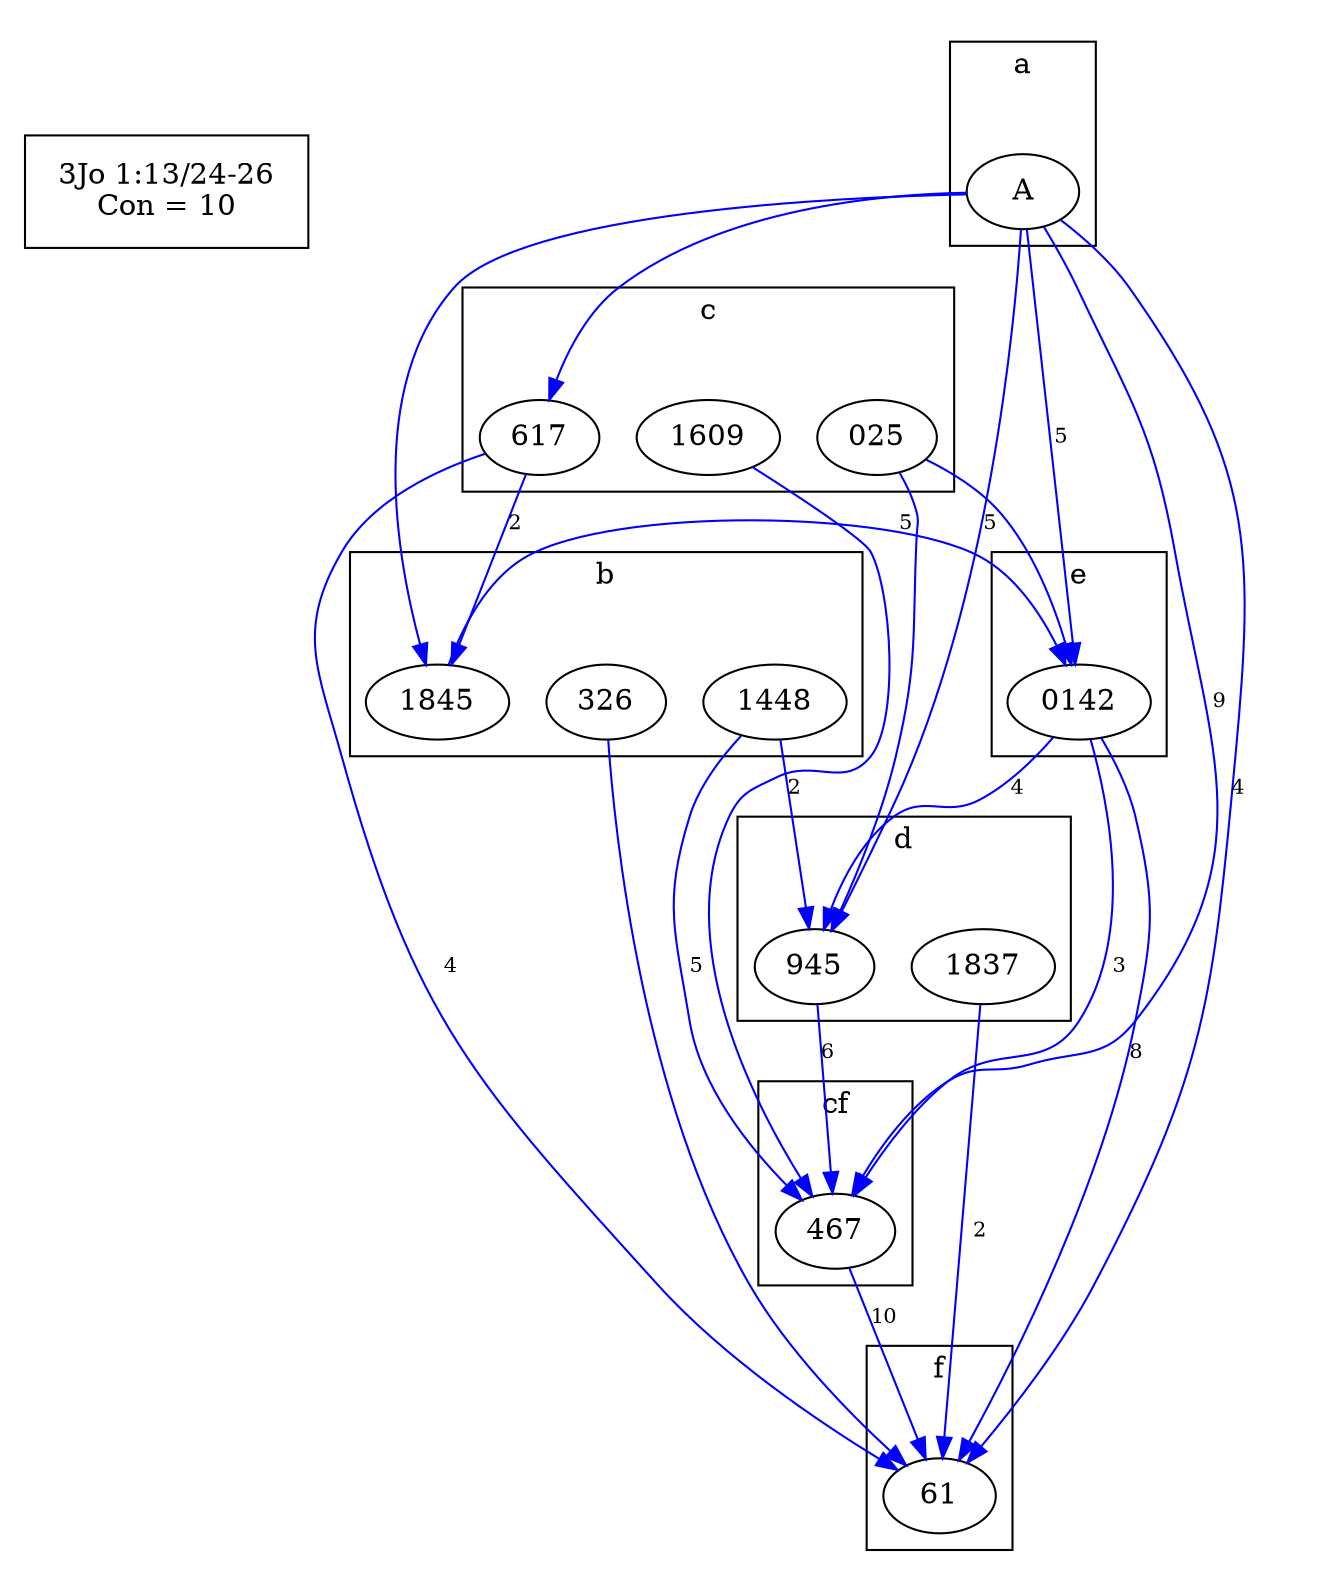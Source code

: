 digraph textual_flow_diagram {
	margin=0;
	subgraph cluster_legend {
		margin=default;
		label [shape=plaintext, label="3Jo 1:13/24-26\nCon = 10"];
	}
	subgraph cluster_plot {
		margin=default;
		style=invis;
		node [shape=ellipse];
		subgraph cluster_a {
			labeljust="c";
			label="a";
			style=solid;
			0 [label="A"];
		}
		subgraph cluster_b {
			margin=default;
			labeljust="c";
			label="b";
			style=solid;
			39 [label="326"];
			80 [label="1448"];
			106 [label="1845"];
		}
		subgraph cluster_c {
			margin=default;
			labeljust="c";
			label="c";
			style=solid;
			9 [label="025"];
			57 [label="617"];
			88 [label="1609"];
		}
		subgraph cluster_cf {
			margin=default;
			labeljust="c";
			label="cf";
			style=solid;
			52 [label="467"];
		}
		subgraph cluster_d {
			margin=default;
			labeljust="c";
			label="d";
			style=solid;
			68 [label="945"];
			102 [label="1837"];
		}
		subgraph cluster_e {
			margin=default;
			labeljust="c";
			label="e";
			style=solid;
			13 [label="0142"];
		}
		subgraph cluster_f {
			margin=default;
			labeljust="c";
			label="f";
			style=solid;
			22 [label="61"];
		}
		9 -> 13 [color=blue];
		0 -> 13 [label="5", fontsize=10, color=blue];
		106 -> 13 [label="5", fontsize=10, color=blue];
		39 -> 22 [color=blue];
		102 -> 22 [label="2", fontsize=10, color=blue];
		0 -> 22 [label="4", fontsize=10, color=blue];
		57 -> 22 [label="4", fontsize=10, color=blue];
		13 -> 22 [label="8", fontsize=10, color=blue];
		52 -> 22 [label="10", fontsize=10, color=blue];
		88 -> 52 [color=blue];
		13 -> 52 [label="3", fontsize=10, color=blue];
		80 -> 52 [label="5", fontsize=10, color=blue];
		68 -> 52 [label="6", fontsize=10, color=blue];
		0 -> 52 [label="9", fontsize=10, color=blue];
		0 -> 57 [color=blue];
		9 -> 68 [color=blue];
		80 -> 68 [label="2", fontsize=10, color=blue];
		13 -> 68 [label="4", fontsize=10, color=blue];
		0 -> 68 [label="5", fontsize=10, color=blue];
		0 -> 106 [color=blue];
		57 -> 106 [label="2", fontsize=10, color=blue];
	}
}
